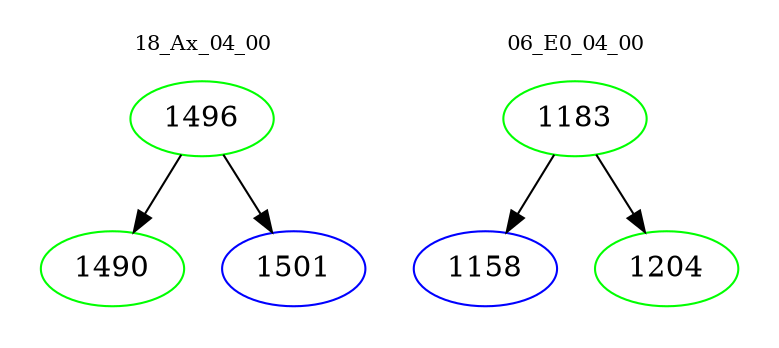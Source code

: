 digraph{
subgraph cluster_0 {
color = white
label = "18_Ax_04_00";
fontsize=10;
T0_1496 [label="1496", color="green"]
T0_1496 -> T0_1490 [color="black"]
T0_1490 [label="1490", color="green"]
T0_1496 -> T0_1501 [color="black"]
T0_1501 [label="1501", color="blue"]
}
subgraph cluster_1 {
color = white
label = "06_E0_04_00";
fontsize=10;
T1_1183 [label="1183", color="green"]
T1_1183 -> T1_1158 [color="black"]
T1_1158 [label="1158", color="blue"]
T1_1183 -> T1_1204 [color="black"]
T1_1204 [label="1204", color="green"]
}
}
